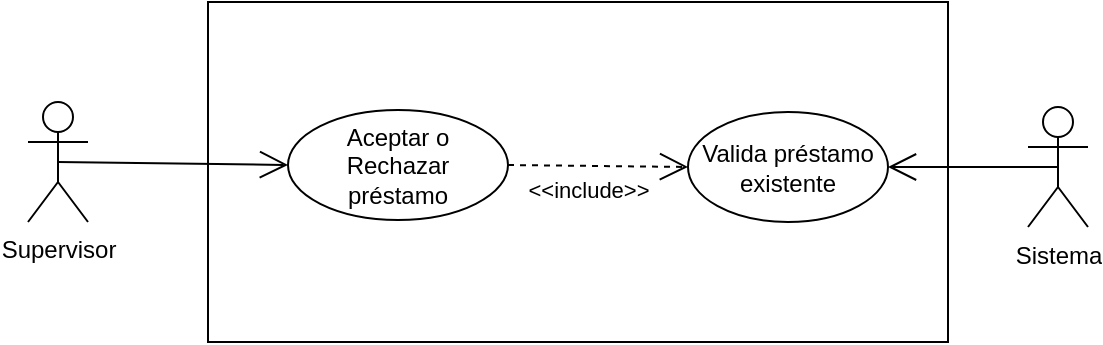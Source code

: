 <mxfile version="25.0.3">
  <diagram name="Página-1" id="LGRP8BfWBM2uZs7Yqd3Y">
    <mxGraphModel dx="1050" dy="522" grid="1" gridSize="10" guides="1" tooltips="1" connect="1" arrows="1" fold="1" page="1" pageScale="1" pageWidth="827" pageHeight="1169" math="0" shadow="0">
      <root>
        <mxCell id="0" />
        <mxCell id="1" parent="0" />
        <mxCell id="5ZGSNatJ9MMfOzqPutfi-1" value="Supervisor" style="shape=umlActor;verticalLabelPosition=bottom;verticalAlign=top;html=1;" parent="1" vertex="1">
          <mxGeometry x="50" y="150" width="30" height="60" as="geometry" />
        </mxCell>
        <mxCell id="5ZGSNatJ9MMfOzqPutfi-3" value="" style="html=1;whiteSpace=wrap;" parent="1" vertex="1">
          <mxGeometry x="140" y="100" width="370" height="170" as="geometry" />
        </mxCell>
        <mxCell id="5ZGSNatJ9MMfOzqPutfi-4" value="Aceptar o &lt;br&gt;Rechazar &lt;br&gt;préstamo" style="ellipse;whiteSpace=wrap;html=1;" parent="1" vertex="1">
          <mxGeometry x="180" y="154" width="110" height="55" as="geometry" />
        </mxCell>
        <mxCell id="5ZGSNatJ9MMfOzqPutfi-5" value="" style="endArrow=open;endFill=1;endSize=12;html=1;rounded=0;exitX=0.5;exitY=0.5;exitDx=0;exitDy=0;exitPerimeter=0;entryX=0;entryY=0.5;entryDx=0;entryDy=0;" parent="1" source="5ZGSNatJ9MMfOzqPutfi-1" target="5ZGSNatJ9MMfOzqPutfi-4" edge="1">
          <mxGeometry width="160" relative="1" as="geometry">
            <mxPoint x="270" y="280" as="sourcePoint" />
            <mxPoint x="430" y="280" as="targetPoint" />
          </mxGeometry>
        </mxCell>
        <mxCell id="5ZGSNatJ9MMfOzqPutfi-6" value="Valida préstamo existente" style="ellipse;whiteSpace=wrap;html=1;" parent="1" vertex="1">
          <mxGeometry x="380" y="155" width="100" height="55" as="geometry" />
        </mxCell>
        <mxCell id="5ZGSNatJ9MMfOzqPutfi-7" value="&amp;lt;&amp;lt;include&amp;gt;&amp;gt;" style="endArrow=open;endSize=12;dashed=1;html=1;rounded=0;startArrow=none;startFill=0;entryX=0;entryY=0.5;entryDx=0;entryDy=0;exitX=1;exitY=0.5;exitDx=0;exitDy=0;" parent="1" source="5ZGSNatJ9MMfOzqPutfi-4" target="5ZGSNatJ9MMfOzqPutfi-6" edge="1">
          <mxGeometry x="-0.109" y="-12" width="160" relative="1" as="geometry">
            <mxPoint x="270" y="280" as="sourcePoint" />
            <mxPoint x="430" y="280" as="targetPoint" />
            <mxPoint as="offset" />
          </mxGeometry>
        </mxCell>
        <mxCell id="_UyCUyvbNnEZTsGDEi6F-4" style="rounded=0;orthogonalLoop=1;jettySize=auto;html=1;exitX=0.5;exitY=0.5;exitDx=0;exitDy=0;exitPerimeter=0;endArrow=open;endFill=0;endSize=12;" parent="1" source="_UyCUyvbNnEZTsGDEi6F-3" target="5ZGSNatJ9MMfOzqPutfi-6" edge="1">
          <mxGeometry relative="1" as="geometry">
            <mxPoint x="480.0" y="182.5" as="targetPoint" />
          </mxGeometry>
        </mxCell>
        <mxCell id="_UyCUyvbNnEZTsGDEi6F-3" value="Sistema" style="shape=umlActor;verticalLabelPosition=bottom;verticalAlign=top;html=1;" parent="1" vertex="1">
          <mxGeometry x="550" y="152.5" width="30" height="60" as="geometry" />
        </mxCell>
      </root>
    </mxGraphModel>
  </diagram>
</mxfile>
